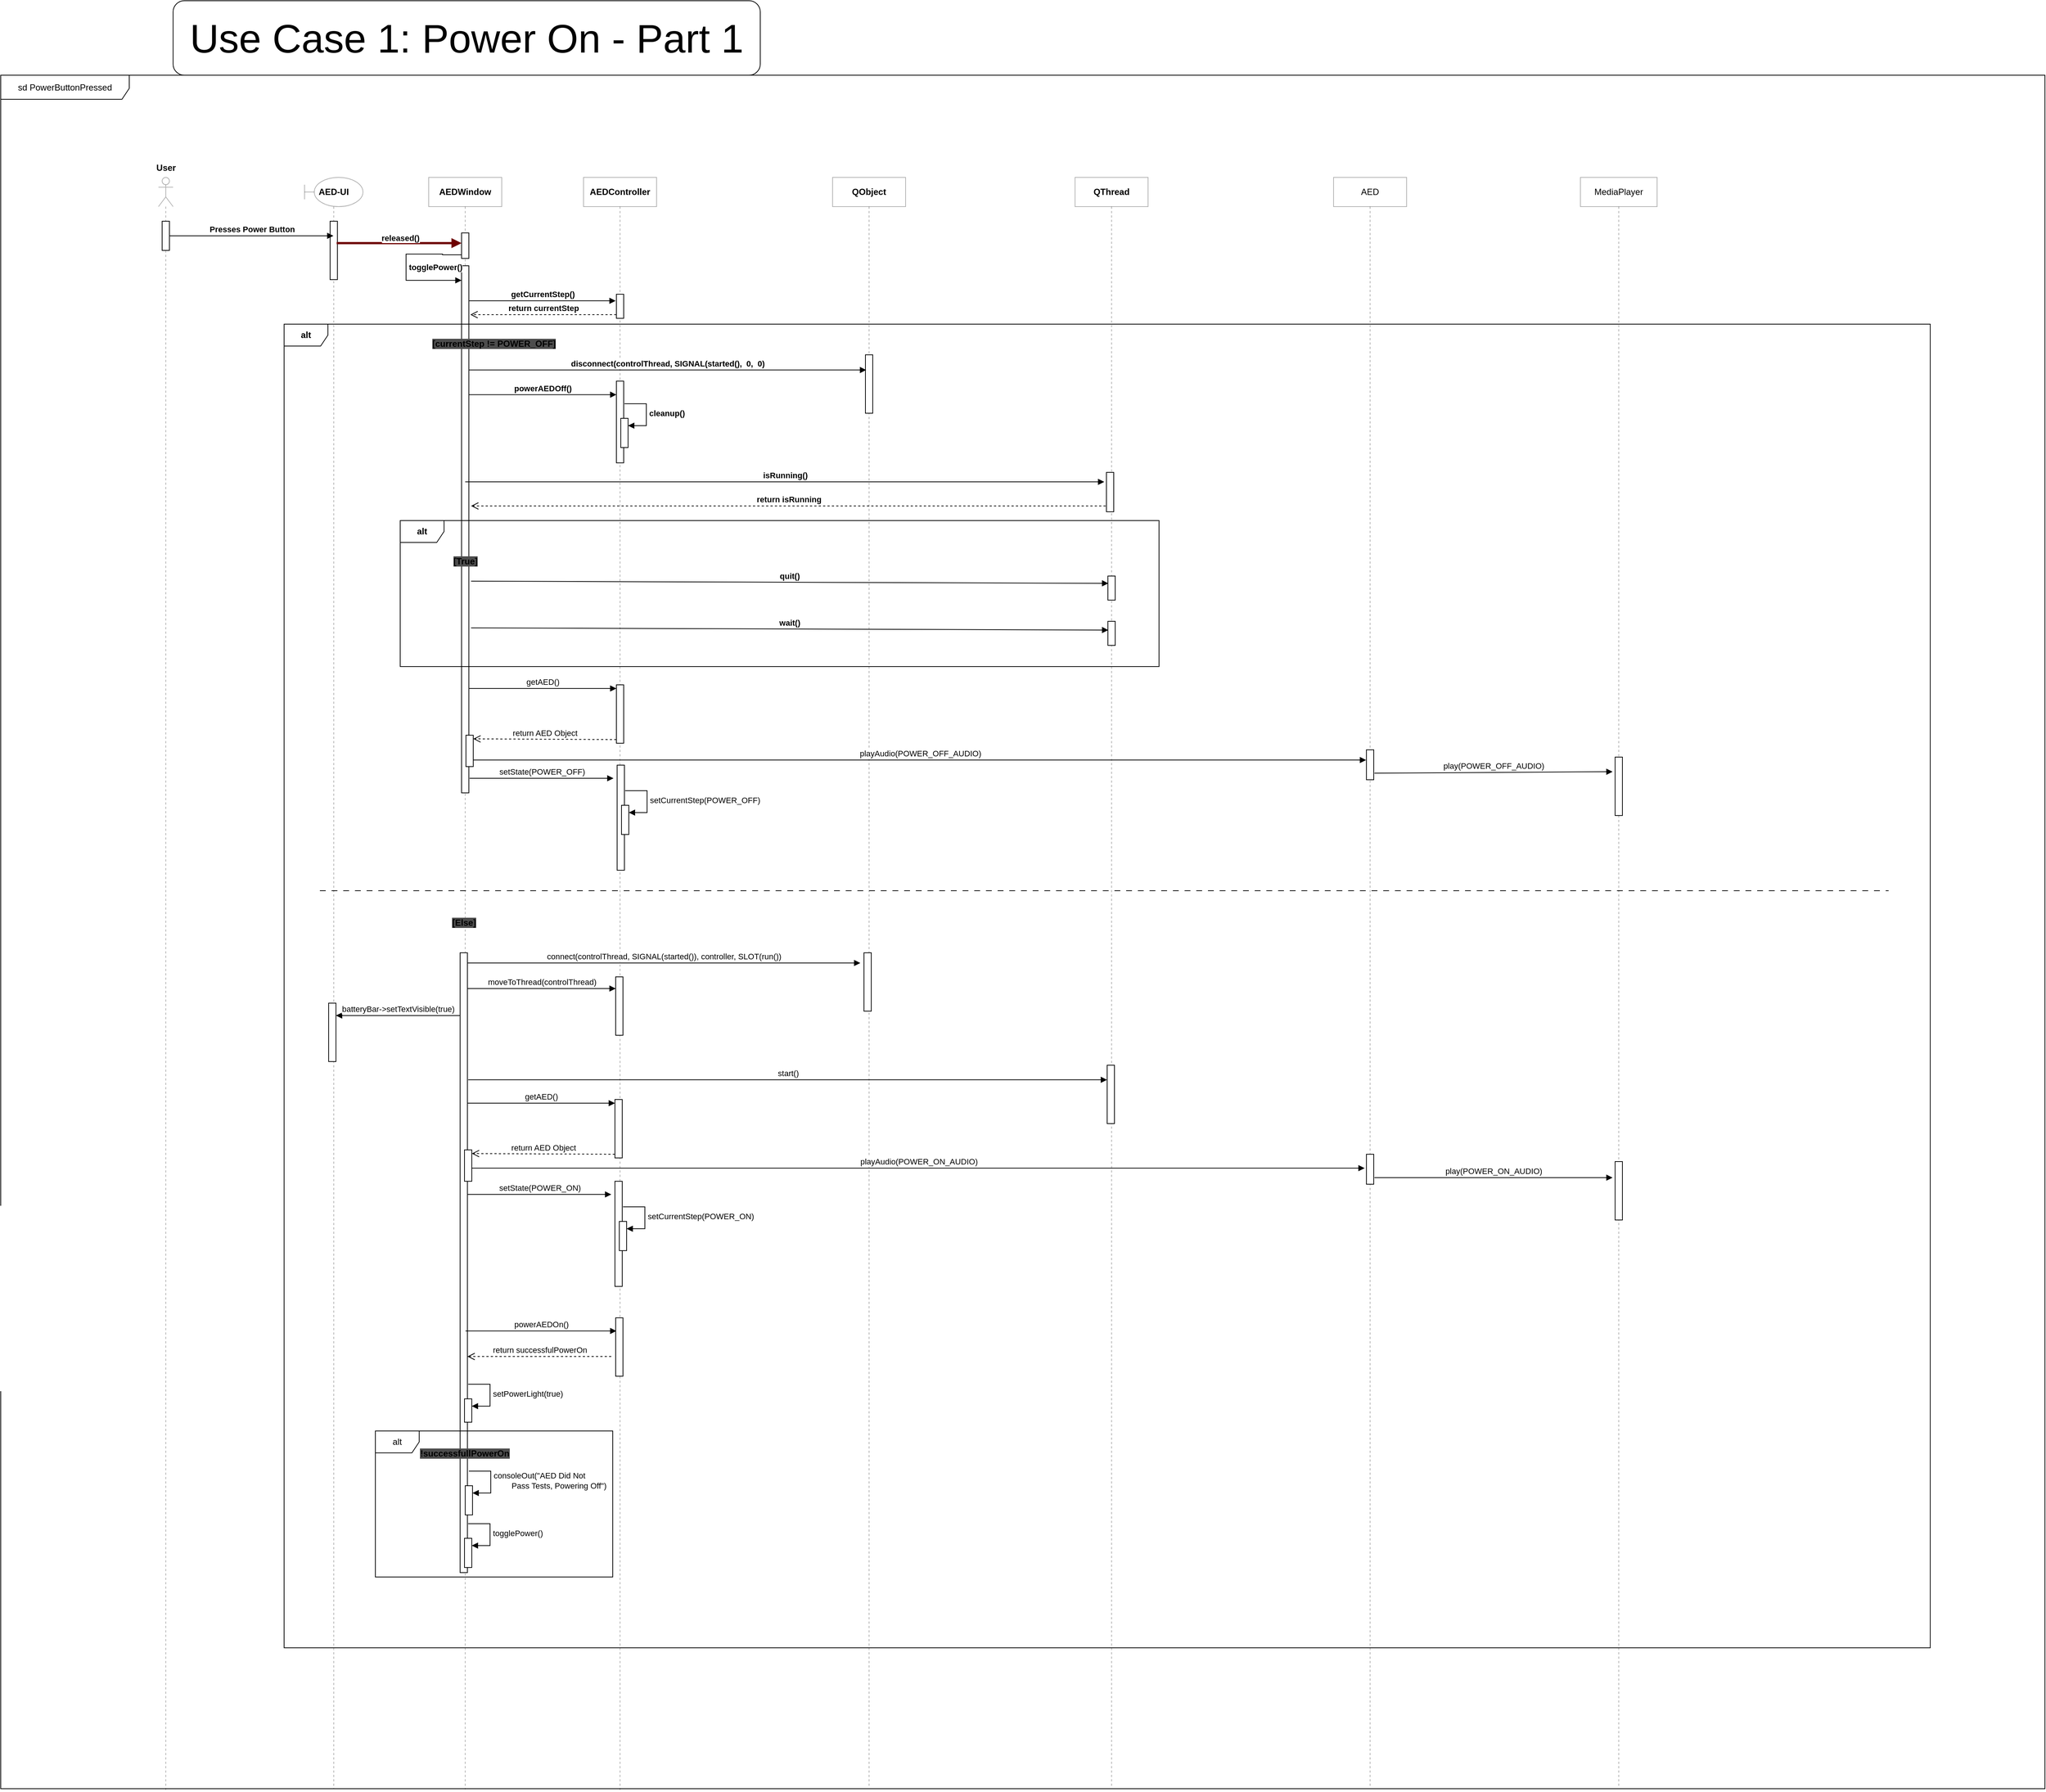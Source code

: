 <mxfile version="22.1.2" type="device">
  <diagram name="Page-1" id="3uhcH9n4owlPFmBK4QOw">
    <mxGraphModel dx="1619" dy="1113" grid="0" gridSize="10" guides="1" tooltips="1" connect="1" arrows="1" fold="1" page="0" pageScale="1" pageWidth="1100" pageHeight="850" math="0" shadow="0">
      <root>
        <mxCell id="0" />
        <mxCell id="1" parent="0" />
        <mxCell id="T4XdsdlbijRNTrrH30KJ-2" value="AED-UI" style="shape=umlLifeline;perimeter=lifelinePerimeter;whiteSpace=wrap;html=1;container=1;dropTarget=0;collapsible=0;recursiveResize=0;outlineConnect=0;portConstraint=eastwest;newEdgeStyle={&quot;curved&quot;:0,&quot;rounded&quot;:0};participant=umlBoundary;align=center;fontStyle=1;opacity=30;" parent="1" vertex="1">
          <mxGeometry x="310" y="90" width="80" height="2207" as="geometry" />
        </mxCell>
        <mxCell id="T4XdsdlbijRNTrrH30KJ-6" value="" style="html=1;points=[[0,0,0,0,5],[0,1,0,0,-5],[1,0,0,0,5],[1,1,0,0,-5]];perimeter=orthogonalPerimeter;outlineConnect=0;targetShapes=umlLifeline;portConstraint=eastwest;newEdgeStyle={&quot;curved&quot;:0,&quot;rounded&quot;:0};fontStyle=1" parent="T4XdsdlbijRNTrrH30KJ-2" vertex="1">
          <mxGeometry x="35" y="60" width="10" height="80" as="geometry" />
        </mxCell>
        <mxCell id="T4XdsdlbijRNTrrH30KJ-61" value="" style="html=1;points=[[0,0,0,0,5],[0,1,0,0,-5],[1,0,0,0,5],[1,1,0,0,-5]];perimeter=orthogonalPerimeter;outlineConnect=0;targetShapes=umlLifeline;portConstraint=eastwest;newEdgeStyle={&quot;curved&quot;:0,&quot;rounded&quot;:0};" parent="T4XdsdlbijRNTrrH30KJ-2" vertex="1">
          <mxGeometry x="33" y="1131" width="10" height="80" as="geometry" />
        </mxCell>
        <mxCell id="T4XdsdlbijRNTrrH30KJ-3" value="" style="shape=umlLifeline;perimeter=lifelinePerimeter;whiteSpace=wrap;html=1;container=1;dropTarget=0;collapsible=0;recursiveResize=0;outlineConnect=0;portConstraint=eastwest;newEdgeStyle={&quot;curved&quot;:0,&quot;rounded&quot;:0};participant=umlActor;fontStyle=1;opacity=30;" parent="1" vertex="1">
          <mxGeometry x="110" y="90" width="20" height="2210" as="geometry" />
        </mxCell>
        <mxCell id="T4XdsdlbijRNTrrH30KJ-5" value="" style="html=1;points=[[0,0,0,0,5],[0,1,0,0,-5],[1,0,0,0,5],[1,1,0,0,-5]];perimeter=orthogonalPerimeter;outlineConnect=0;targetShapes=umlLifeline;portConstraint=eastwest;newEdgeStyle={&quot;curved&quot;:0,&quot;rounded&quot;:0};fontStyle=1" parent="T4XdsdlbijRNTrrH30KJ-3" vertex="1">
          <mxGeometry x="5" y="60" width="10" height="40" as="geometry" />
        </mxCell>
        <mxCell id="T4XdsdlbijRNTrrH30KJ-4" value="User" style="text;align=center;fontStyle=1;verticalAlign=middle;spacingLeft=3;spacingRight=3;strokeColor=none;rotatable=0;points=[[0,0.5],[1,0.5]];portConstraint=eastwest;html=1;" parent="1" vertex="1">
          <mxGeometry x="80" y="64" width="80" height="26" as="geometry" />
        </mxCell>
        <mxCell id="T4XdsdlbijRNTrrH30KJ-7" value="Presses Power Button" style="html=1;verticalAlign=bottom;endArrow=block;curved=0;rounded=0;fontStyle=1" parent="1" source="T4XdsdlbijRNTrrH30KJ-5" target="T4XdsdlbijRNTrrH30KJ-2" edge="1">
          <mxGeometry width="80" relative="1" as="geometry">
            <mxPoint x="130" y="160" as="sourcePoint" />
            <mxPoint x="210" y="160" as="targetPoint" />
          </mxGeometry>
        </mxCell>
        <mxCell id="T4XdsdlbijRNTrrH30KJ-8" value="AEDWindow" style="shape=umlLifeline;perimeter=lifelinePerimeter;whiteSpace=wrap;html=1;container=1;dropTarget=0;collapsible=0;recursiveResize=0;outlineConnect=0;portConstraint=eastwest;newEdgeStyle={&quot;curved&quot;:0,&quot;rounded&quot;:0};fontStyle=1;opacity=30;" parent="1" vertex="1">
          <mxGeometry x="480" y="90" width="100" height="2208" as="geometry" />
        </mxCell>
        <mxCell id="T4XdsdlbijRNTrrH30KJ-9" value="" style="html=1;points=[[0,0,0,0,5],[0,1,0,0,-5],[1,0,0,0,5],[1,1,0,0,-5]];perimeter=orthogonalPerimeter;outlineConnect=0;targetShapes=umlLifeline;portConstraint=eastwest;newEdgeStyle={&quot;curved&quot;:0,&quot;rounded&quot;:0};fontStyle=1" parent="T4XdsdlbijRNTrrH30KJ-8" vertex="1">
          <mxGeometry x="45" y="76" width="10" height="35" as="geometry" />
        </mxCell>
        <mxCell id="T4XdsdlbijRNTrrH30KJ-14" value="" style="html=1;points=[[0,0,0,0,5],[0,1,0,0,-5],[1,0,0,0,5],[1,1,0,0,-5]];perimeter=orthogonalPerimeter;outlineConnect=0;targetShapes=umlLifeline;portConstraint=eastwest;newEdgeStyle={&quot;curved&quot;:0,&quot;rounded&quot;:0};fontStyle=1" parent="T4XdsdlbijRNTrrH30KJ-8" vertex="1">
          <mxGeometry x="45" y="121" width="10" height="722" as="geometry" />
        </mxCell>
        <mxCell id="T4XdsdlbijRNTrrH30KJ-15" value="togglePower()" style="html=1;align=left;spacingLeft=2;endArrow=block;rounded=0;edgeStyle=orthogonalEdgeStyle;curved=0;rounded=0;fontStyle=1" parent="T4XdsdlbijRNTrrH30KJ-8" source="T4XdsdlbijRNTrrH30KJ-9" target="T4XdsdlbijRNTrrH30KJ-14" edge="1">
          <mxGeometry x="0.001" relative="1" as="geometry">
            <mxPoint x="-32" y="120" as="sourcePoint" />
            <Array as="points">
              <mxPoint x="19" y="106" />
              <mxPoint x="19" y="105" />
              <mxPoint x="-31" y="105" />
              <mxPoint x="-31" y="141" />
            </Array>
            <mxPoint x="-25" y="150" as="targetPoint" />
            <mxPoint as="offset" />
          </mxGeometry>
        </mxCell>
        <mxCell id="T4XdsdlbijRNTrrH30KJ-50" value="" style="html=1;points=[[0,0,0,0,5],[0,1,0,0,-5],[1,0,0,0,5],[1,1,0,0,-5]];perimeter=orthogonalPerimeter;outlineConnect=0;targetShapes=umlLifeline;portConstraint=eastwest;newEdgeStyle={&quot;curved&quot;:0,&quot;rounded&quot;:0};" parent="T4XdsdlbijRNTrrH30KJ-8" vertex="1">
          <mxGeometry x="51" y="764" width="10" height="43" as="geometry" />
        </mxCell>
        <mxCell id="T4XdsdlbijRNTrrH30KJ-10" value="" style="html=1;verticalAlign=bottom;endArrow=block;curved=0;rounded=0;fontStyle=1;fillColor=#a20025;strokeColor=#6F0000;strokeWidth=3;" parent="1" target="T4XdsdlbijRNTrrH30KJ-9" edge="1">
          <mxGeometry width="80" relative="1" as="geometry">
            <mxPoint x="354" y="180" as="sourcePoint" />
            <mxPoint x="528.5" y="182" as="targetPoint" />
          </mxGeometry>
        </mxCell>
        <mxCell id="T4XdsdlbijRNTrrH30KJ-11" value="released()" style="edgeLabel;html=1;align=center;verticalAlign=middle;resizable=0;points=[];fontStyle=1" parent="T4XdsdlbijRNTrrH30KJ-10" vertex="1" connectable="0">
          <mxGeometry x="-0.277" y="1" relative="1" as="geometry">
            <mxPoint x="25" y="-6" as="offset" />
          </mxGeometry>
        </mxCell>
        <mxCell id="T4XdsdlbijRNTrrH30KJ-18" value="AEDController" style="shape=umlLifeline;perimeter=lifelinePerimeter;whiteSpace=wrap;html=1;container=1;dropTarget=0;collapsible=0;recursiveResize=0;outlineConnect=0;portConstraint=eastwest;newEdgeStyle={&quot;curved&quot;:0,&quot;rounded&quot;:0};fontStyle=1;opacity=30;" parent="1" vertex="1">
          <mxGeometry x="692" y="90" width="100" height="2209" as="geometry" />
        </mxCell>
        <mxCell id="T4XdsdlbijRNTrrH30KJ-19" value="" style="html=1;points=[[0,0,0,0,5],[0,1,0,0,-5],[1,0,0,0,5],[1,1,0,0,-5]];perimeter=orthogonalPerimeter;outlineConnect=0;targetShapes=umlLifeline;portConstraint=eastwest;newEdgeStyle={&quot;curved&quot;:0,&quot;rounded&quot;:0};fontStyle=1" parent="T4XdsdlbijRNTrrH30KJ-18" vertex="1">
          <mxGeometry x="45" y="160" width="10" height="33" as="geometry" />
        </mxCell>
        <mxCell id="T4XdsdlbijRNTrrH30KJ-45" value="" style="html=1;points=[[0,0,0,0,5],[0,1,0,0,-5],[1,0,0,0,5],[1,1,0,0,-5]];perimeter=orthogonalPerimeter;outlineConnect=0;targetShapes=umlLifeline;portConstraint=eastwest;newEdgeStyle={&quot;curved&quot;:0,&quot;rounded&quot;:0};" parent="T4XdsdlbijRNTrrH30KJ-18" vertex="1">
          <mxGeometry x="45" y="695" width="10" height="80" as="geometry" />
        </mxCell>
        <mxCell id="T4XdsdlbijRNTrrH30KJ-75" value="setState(POWER_OFF)" style="html=1;verticalAlign=bottom;endArrow=block;curved=0;rounded=0;" parent="T4XdsdlbijRNTrrH30KJ-18" edge="1">
          <mxGeometry width="80" relative="1" as="geometry">
            <mxPoint x="-156" y="823" as="sourcePoint" />
            <mxPoint x="41" y="823" as="targetPoint" />
          </mxGeometry>
        </mxCell>
        <mxCell id="T4XdsdlbijRNTrrH30KJ-76" value="" style="html=1;points=[[0,0,0,0,5],[0,1,0,0,-5],[1,0,0,0,5],[1,1,0,0,-5]];perimeter=orthogonalPerimeter;outlineConnect=0;targetShapes=umlLifeline;portConstraint=eastwest;newEdgeStyle={&quot;curved&quot;:0,&quot;rounded&quot;:0};" parent="T4XdsdlbijRNTrrH30KJ-18" vertex="1">
          <mxGeometry x="46" y="805" width="10" height="144" as="geometry" />
        </mxCell>
        <mxCell id="T4XdsdlbijRNTrrH30KJ-77" value="" style="html=1;points=[[0,0,0,0,5],[0,1,0,0,-5],[1,0,0,0,5],[1,1,0,0,-5]];perimeter=orthogonalPerimeter;outlineConnect=0;targetShapes=umlLifeline;portConstraint=eastwest;newEdgeStyle={&quot;curved&quot;:0,&quot;rounded&quot;:0};" parent="T4XdsdlbijRNTrrH30KJ-18" vertex="1">
          <mxGeometry x="52" y="860" width="10" height="40" as="geometry" />
        </mxCell>
        <mxCell id="T4XdsdlbijRNTrrH30KJ-78" value="setCurrentStep(POWER_OFF)" style="html=1;align=left;spacingLeft=2;endArrow=block;rounded=0;edgeStyle=orthogonalEdgeStyle;curved=0;rounded=0;" parent="T4XdsdlbijRNTrrH30KJ-18" target="T4XdsdlbijRNTrrH30KJ-77" edge="1">
          <mxGeometry relative="1" as="geometry">
            <mxPoint x="57" y="840" as="sourcePoint" />
            <Array as="points">
              <mxPoint x="87" y="870" />
            </Array>
          </mxGeometry>
        </mxCell>
        <mxCell id="T4XdsdlbijRNTrrH30KJ-20" value="getCurrentStep()" style="html=1;verticalAlign=bottom;endArrow=block;curved=0;rounded=0;fontStyle=1" parent="1" source="T4XdsdlbijRNTrrH30KJ-14" edge="1">
          <mxGeometry width="80" relative="1" as="geometry">
            <mxPoint x="563" y="258" as="sourcePoint" />
            <mxPoint x="736" y="259" as="targetPoint" />
          </mxGeometry>
        </mxCell>
        <mxCell id="T4XdsdlbijRNTrrH30KJ-21" value="return currentStep" style="html=1;verticalAlign=bottom;endArrow=open;dashed=1;endSize=8;curved=0;rounded=0;exitX=0;exitY=1;exitDx=0;exitDy=-5;exitPerimeter=0;fontStyle=1" parent="1" source="T4XdsdlbijRNTrrH30KJ-19" edge="1">
          <mxGeometry relative="1" as="geometry">
            <mxPoint x="692" y="294" as="sourcePoint" />
            <mxPoint x="537" y="278" as="targetPoint" />
          </mxGeometry>
        </mxCell>
        <mxCell id="T4XdsdlbijRNTrrH30KJ-22" value="alt" style="shape=umlFrame;whiteSpace=wrap;html=1;pointerEvents=0;fontStyle=1" parent="1" vertex="1">
          <mxGeometry x="282" y="291" width="2254" height="1813" as="geometry" />
        </mxCell>
        <mxCell id="T4XdsdlbijRNTrrH30KJ-23" value="&lt;span style=&quot;background-color: rgb(77, 77, 77);&quot;&gt;[currentStep != POWER_OFF]&lt;/span&gt;" style="text;html=1;align=center;verticalAlign=middle;resizable=0;points=[];autosize=1;strokeColor=none;fillColor=none;fontStyle=1" parent="1" vertex="1">
          <mxGeometry x="475" y="305" width="187" height="26" as="geometry" />
        </mxCell>
        <mxCell id="T4XdsdlbijRNTrrH30KJ-25" value="QObject" style="shape=umlLifeline;perimeter=lifelinePerimeter;whiteSpace=wrap;html=1;container=1;dropTarget=0;collapsible=0;recursiveResize=0;outlineConnect=0;portConstraint=eastwest;newEdgeStyle={&quot;curved&quot;:0,&quot;rounded&quot;:0};fontStyle=1;opacity=30;" parent="1" vertex="1">
          <mxGeometry x="1033" y="90" width="100" height="2206" as="geometry" />
        </mxCell>
        <mxCell id="T4XdsdlbijRNTrrH30KJ-26" value="" style="html=1;points=[[0,0,0,0,5],[0,1,0,0,-5],[1,0,0,0,5],[1,1,0,0,-5]];perimeter=orthogonalPerimeter;outlineConnect=0;targetShapes=umlLifeline;portConstraint=eastwest;newEdgeStyle={&quot;curved&quot;:0,&quot;rounded&quot;:0};fontStyle=1" parent="T4XdsdlbijRNTrrH30KJ-25" vertex="1">
          <mxGeometry x="45" y="243" width="10" height="80" as="geometry" />
        </mxCell>
        <mxCell id="T4XdsdlbijRNTrrH30KJ-55" value="" style="html=1;points=[[0,0,0,0,5],[0,1,0,0,-5],[1,0,0,0,5],[1,1,0,0,-5]];perimeter=orthogonalPerimeter;outlineConnect=0;targetShapes=umlLifeline;portConstraint=eastwest;newEdgeStyle={&quot;curved&quot;:0,&quot;rounded&quot;:0};" parent="T4XdsdlbijRNTrrH30KJ-25" vertex="1">
          <mxGeometry x="43" y="1062" width="10" height="80" as="geometry" />
        </mxCell>
        <mxCell id="T4XdsdlbijRNTrrH30KJ-27" value="disconnect(controlThread, SIGNAL(started(),&amp;nbsp; 0,&amp;nbsp; 0)" style="html=1;verticalAlign=bottom;endArrow=block;curved=0;rounded=0;entryX=0.1;entryY=0.26;entryDx=0;entryDy=0;entryPerimeter=0;fontStyle=1" parent="1" source="T4XdsdlbijRNTrrH30KJ-14" target="T4XdsdlbijRNTrrH30KJ-26" edge="1">
          <mxGeometry width="80" relative="1" as="geometry">
            <mxPoint x="553" y="349" as="sourcePoint" />
            <mxPoint x="633" y="349" as="targetPoint" />
          </mxGeometry>
        </mxCell>
        <mxCell id="T4XdsdlbijRNTrrH30KJ-28" value="" style="html=1;points=[[0,0,0,0,5],[0,1,0,0,-5],[1,0,0,0,5],[1,1,0,0,-5]];perimeter=orthogonalPerimeter;outlineConnect=0;targetShapes=umlLifeline;portConstraint=eastwest;newEdgeStyle={&quot;curved&quot;:0,&quot;rounded&quot;:0};fontStyle=1" parent="1" vertex="1">
          <mxGeometry x="737" y="369" width="10" height="112" as="geometry" />
        </mxCell>
        <mxCell id="T4XdsdlbijRNTrrH30KJ-29" value="powerAEDOff()" style="html=1;verticalAlign=bottom;endArrow=block;curved=0;rounded=0;fontStyle=1" parent="1" edge="1">
          <mxGeometry width="80" relative="1" as="geometry">
            <mxPoint x="535" y="387.58" as="sourcePoint" />
            <mxPoint x="737" y="387.58" as="targetPoint" />
          </mxGeometry>
        </mxCell>
        <mxCell id="T4XdsdlbijRNTrrH30KJ-30" value="" style="html=1;points=[[0,0,0,0,5],[0,1,0,0,-5],[1,0,0,0,5],[1,1,0,0,-5]];perimeter=orthogonalPerimeter;outlineConnect=0;targetShapes=umlLifeline;portConstraint=eastwest;newEdgeStyle={&quot;curved&quot;:0,&quot;rounded&quot;:0};fontStyle=1" parent="1" vertex="1">
          <mxGeometry x="743" y="420" width="10" height="40" as="geometry" />
        </mxCell>
        <mxCell id="T4XdsdlbijRNTrrH30KJ-31" value="cleanup()" style="html=1;align=left;spacingLeft=2;endArrow=block;rounded=0;edgeStyle=orthogonalEdgeStyle;curved=0;rounded=0;fontStyle=1" parent="1" target="T4XdsdlbijRNTrrH30KJ-30" edge="1">
          <mxGeometry relative="1" as="geometry">
            <mxPoint x="748" y="400" as="sourcePoint" />
            <Array as="points">
              <mxPoint x="778" y="430" />
            </Array>
          </mxGeometry>
        </mxCell>
        <mxCell id="T4XdsdlbijRNTrrH30KJ-32" value="alt" style="shape=umlFrame;whiteSpace=wrap;html=1;pointerEvents=0;fontStyle=1" parent="1" vertex="1">
          <mxGeometry x="441" y="560" width="1039" height="200" as="geometry" />
        </mxCell>
        <mxCell id="T4XdsdlbijRNTrrH30KJ-33" value="QThread" style="shape=umlLifeline;perimeter=lifelinePerimeter;whiteSpace=wrap;html=1;container=1;dropTarget=0;collapsible=0;recursiveResize=0;outlineConnect=0;portConstraint=eastwest;newEdgeStyle={&quot;curved&quot;:0,&quot;rounded&quot;:0};fontStyle=1;opacity=30;" parent="1" vertex="1">
          <mxGeometry x="1365" y="90" width="100" height="2206" as="geometry" />
        </mxCell>
        <mxCell id="T4XdsdlbijRNTrrH30KJ-34" value="" style="html=1;points=[[0,0,0,0,5],[0,1,0,0,-5],[1,0,0,0,5],[1,1,0,0,-5]];perimeter=orthogonalPerimeter;outlineConnect=0;targetShapes=umlLifeline;portConstraint=eastwest;newEdgeStyle={&quot;curved&quot;:0,&quot;rounded&quot;:0};fontStyle=1" parent="T4XdsdlbijRNTrrH30KJ-33" vertex="1">
          <mxGeometry x="43" y="404" width="10" height="54" as="geometry" />
        </mxCell>
        <mxCell id="T4XdsdlbijRNTrrH30KJ-39" value="" style="html=1;points=[[0,0,0,0,5],[0,1,0,0,-5],[1,0,0,0,5],[1,1,0,0,-5]];perimeter=orthogonalPerimeter;outlineConnect=0;targetShapes=umlLifeline;portConstraint=eastwest;newEdgeStyle={&quot;curved&quot;:0,&quot;rounded&quot;:0};fontStyle=1" parent="T4XdsdlbijRNTrrH30KJ-33" vertex="1">
          <mxGeometry x="45" y="546" width="10" height="33" as="geometry" />
        </mxCell>
        <mxCell id="T4XdsdlbijRNTrrH30KJ-40" value="" style="html=1;points=[[0,0,0,0,5],[0,1,0,0,-5],[1,0,0,0,5],[1,1,0,0,-5]];perimeter=orthogonalPerimeter;outlineConnect=0;targetShapes=umlLifeline;portConstraint=eastwest;newEdgeStyle={&quot;curved&quot;:0,&quot;rounded&quot;:0};fontStyle=1" parent="T4XdsdlbijRNTrrH30KJ-33" vertex="1">
          <mxGeometry x="45" y="608" width="10" height="33" as="geometry" />
        </mxCell>
        <mxCell id="T4XdsdlbijRNTrrH30KJ-63" value="" style="html=1;points=[[0,0,0,0,5],[0,1,0,0,-5],[1,0,0,0,5],[1,1,0,0,-5]];perimeter=orthogonalPerimeter;outlineConnect=0;targetShapes=umlLifeline;portConstraint=eastwest;newEdgeStyle={&quot;curved&quot;:0,&quot;rounded&quot;:0};" parent="T4XdsdlbijRNTrrH30KJ-33" vertex="1">
          <mxGeometry x="44" y="1216" width="10" height="80" as="geometry" />
        </mxCell>
        <mxCell id="T4XdsdlbijRNTrrH30KJ-35" value="isRunning()" style="html=1;verticalAlign=bottom;endArrow=block;curved=0;rounded=0;fontStyle=1" parent="1" source="T4XdsdlbijRNTrrH30KJ-8" edge="1">
          <mxGeometry width="80" relative="1" as="geometry">
            <mxPoint x="870" y="498" as="sourcePoint" />
            <mxPoint x="1405" y="507" as="targetPoint" />
          </mxGeometry>
        </mxCell>
        <mxCell id="T4XdsdlbijRNTrrH30KJ-36" value="return isRunning" style="html=1;verticalAlign=bottom;endArrow=open;dashed=1;endSize=8;curved=0;rounded=0;fontStyle=1" parent="1" edge="1">
          <mxGeometry x="0.0" relative="1" as="geometry">
            <mxPoint x="1407" y="540" as="sourcePoint" />
            <mxPoint x="538" y="540" as="targetPoint" />
            <mxPoint as="offset" />
          </mxGeometry>
        </mxCell>
        <mxCell id="T4XdsdlbijRNTrrH30KJ-38" value="&lt;span style=&quot;background-color: rgb(77, 77, 77);&quot;&gt;[True]&lt;/span&gt;" style="text;html=1;align=center;verticalAlign=middle;resizable=0;points=[];autosize=1;strokeColor=none;fillColor=none;fontStyle=1" parent="1" vertex="1">
          <mxGeometry x="504.5" y="603" width="51" height="26" as="geometry" />
        </mxCell>
        <mxCell id="T4XdsdlbijRNTrrH30KJ-41" value="quit()" style="html=1;verticalAlign=bottom;endArrow=block;curved=0;rounded=0;fontStyle=1" parent="1" edge="1">
          <mxGeometry width="80" relative="1" as="geometry">
            <mxPoint x="538" y="643" as="sourcePoint" />
            <mxPoint x="1410.5" y="646" as="targetPoint" />
            <mxPoint as="offset" />
          </mxGeometry>
        </mxCell>
        <mxCell id="T4XdsdlbijRNTrrH30KJ-42" value="wait()" style="html=1;verticalAlign=bottom;endArrow=block;curved=0;rounded=0;fontStyle=1" parent="1" edge="1">
          <mxGeometry width="80" relative="1" as="geometry">
            <mxPoint x="538" y="707" as="sourcePoint" />
            <mxPoint x="1410.5" y="710" as="targetPoint" />
            <mxPoint as="offset" />
          </mxGeometry>
        </mxCell>
        <mxCell id="T4XdsdlbijRNTrrH30KJ-43" value="AED" style="shape=umlLifeline;perimeter=lifelinePerimeter;whiteSpace=wrap;html=1;container=1;dropTarget=0;collapsible=0;recursiveResize=0;outlineConnect=0;portConstraint=eastwest;newEdgeStyle={&quot;curved&quot;:0,&quot;rounded&quot;:0};opacity=30;" parent="1" vertex="1">
          <mxGeometry x="1719" y="90" width="100" height="2204" as="geometry" />
        </mxCell>
        <mxCell id="T4XdsdlbijRNTrrH30KJ-48" value="" style="html=1;points=[[0,0,0,0,5],[0,1,0,0,-5],[1,0,0,0,5],[1,1,0,0,-5]];perimeter=orthogonalPerimeter;outlineConnect=0;targetShapes=umlLifeline;portConstraint=eastwest;newEdgeStyle={&quot;curved&quot;:0,&quot;rounded&quot;:0};" parent="T4XdsdlbijRNTrrH30KJ-43" vertex="1">
          <mxGeometry x="45" y="784" width="10" height="41" as="geometry" />
        </mxCell>
        <mxCell id="T4XdsdlbijRNTrrH30KJ-46" value="getAED()" style="html=1;verticalAlign=bottom;endArrow=block;curved=0;rounded=0;entryX=0;entryY=0;entryDx=0;entryDy=5;" parent="1" source="T4XdsdlbijRNTrrH30KJ-14" target="T4XdsdlbijRNTrrH30KJ-45" edge="1">
          <mxGeometry relative="1" as="geometry">
            <mxPoint x="667" y="790" as="sourcePoint" />
          </mxGeometry>
        </mxCell>
        <mxCell id="T4XdsdlbijRNTrrH30KJ-47" value="return AED Object" style="html=1;verticalAlign=bottom;endArrow=open;dashed=1;endSize=8;curved=0;rounded=0;exitX=0;exitY=1;exitDx=0;exitDy=-5;entryX=1;entryY=0;entryDx=0;entryDy=5;entryPerimeter=0;" parent="1" source="T4XdsdlbijRNTrrH30KJ-45" target="T4XdsdlbijRNTrrH30KJ-50" edge="1">
          <mxGeometry relative="1" as="geometry">
            <mxPoint x="564" y="860" as="targetPoint" />
          </mxGeometry>
        </mxCell>
        <mxCell id="T4XdsdlbijRNTrrH30KJ-49" value="playAudio(POWER_OFF_AUDIO)" style="html=1;verticalAlign=bottom;endArrow=block;curved=0;rounded=0;" parent="1" source="T4XdsdlbijRNTrrH30KJ-50" edge="1">
          <mxGeometry width="80" relative="1" as="geometry">
            <mxPoint x="582" y="888" as="sourcePoint" />
            <mxPoint x="1763.54" y="888" as="targetPoint" />
          </mxGeometry>
        </mxCell>
        <mxCell id="T4XdsdlbijRNTrrH30KJ-53" value="" style="line;strokeWidth=1;fillColor=none;align=left;verticalAlign=middle;spacingTop=-1;spacingLeft=3;spacingRight=3;rotatable=0;labelPosition=right;points=[];portConstraint=eastwest;strokeColor=inherit;dashed=1;dashPattern=8 8;" parent="1" vertex="1">
          <mxGeometry x="331" y="1063" width="2148" height="8" as="geometry" />
        </mxCell>
        <mxCell id="T4XdsdlbijRNTrrH30KJ-54" value="&lt;span style=&quot;background-color: rgb(77, 77, 77);&quot;&gt;[Else]&lt;/span&gt;" style="text;html=1;align=center;verticalAlign=middle;resizable=0;points=[];autosize=1;strokeColor=none;fillColor=none;fontStyle=1" parent="1" vertex="1">
          <mxGeometry x="502.5" y="1098" width="51" height="26" as="geometry" />
        </mxCell>
        <mxCell id="T4XdsdlbijRNTrrH30KJ-56" value="" style="html=1;points=[[0,0,0,0,5],[0,1,0,0,-5],[1,0,0,0,5],[1,1,0,0,-5]];perimeter=orthogonalPerimeter;outlineConnect=0;targetShapes=umlLifeline;portConstraint=eastwest;newEdgeStyle={&quot;curved&quot;:0,&quot;rounded&quot;:0};" parent="1" vertex="1">
          <mxGeometry x="523" y="1152" width="10" height="849" as="geometry" />
        </mxCell>
        <mxCell id="T4XdsdlbijRNTrrH30KJ-58" value="connect(controlThread, SIGNAL(started()), controller, SLOT(run())" style="html=1;verticalAlign=bottom;endArrow=block;curved=0;rounded=0;" parent="1" edge="1">
          <mxGeometry width="80" relative="1" as="geometry">
            <mxPoint x="533.0" y="1166" as="sourcePoint" />
            <mxPoint x="1071" y="1166" as="targetPoint" />
          </mxGeometry>
        </mxCell>
        <mxCell id="T4XdsdlbijRNTrrH30KJ-59" value="" style="html=1;points=[[0,0,0,0,5],[0,1,0,0,-5],[1,0,0,0,5],[1,1,0,0,-5]];perimeter=orthogonalPerimeter;outlineConnect=0;targetShapes=umlLifeline;portConstraint=eastwest;newEdgeStyle={&quot;curved&quot;:0,&quot;rounded&quot;:0};" parent="1" vertex="1">
          <mxGeometry x="736" y="1185" width="10" height="80" as="geometry" />
        </mxCell>
        <mxCell id="T4XdsdlbijRNTrrH30KJ-60" value="moveToThread(controlThread)" style="html=1;verticalAlign=bottom;endArrow=block;curved=0;rounded=0;" parent="1" target="T4XdsdlbijRNTrrH30KJ-59" edge="1">
          <mxGeometry width="80" relative="1" as="geometry">
            <mxPoint x="533.0" y="1201" as="sourcePoint" />
            <mxPoint x="730" y="1198" as="targetPoint" />
          </mxGeometry>
        </mxCell>
        <mxCell id="T4XdsdlbijRNTrrH30KJ-62" value="batteryBar-&amp;gt;setTextVisible(true)" style="html=1;verticalAlign=bottom;endArrow=block;curved=0;rounded=0;" parent="1" edge="1">
          <mxGeometry width="80" relative="1" as="geometry">
            <mxPoint x="523" y="1238" as="sourcePoint" />
            <mxPoint x="353" y="1238" as="targetPoint" />
          </mxGeometry>
        </mxCell>
        <mxCell id="T4XdsdlbijRNTrrH30KJ-64" value="start()" style="html=1;verticalAlign=bottom;endArrow=block;curved=0;rounded=0;" parent="1" edge="1">
          <mxGeometry width="80" relative="1" as="geometry">
            <mxPoint x="534" y="1326" as="sourcePoint" />
            <mxPoint x="1408.82" y="1326" as="targetPoint" />
          </mxGeometry>
        </mxCell>
        <mxCell id="T4XdsdlbijRNTrrH30KJ-65" value="" style="html=1;points=[[0,0,0,0,5],[0,1,0,0,-5],[1,0,0,0,5],[1,1,0,0,-5]];perimeter=orthogonalPerimeter;outlineConnect=0;targetShapes=umlLifeline;portConstraint=eastwest;newEdgeStyle={&quot;curved&quot;:0,&quot;rounded&quot;:0};" parent="1" vertex="1">
          <mxGeometry x="529" y="1422" width="10" height="43" as="geometry" />
        </mxCell>
        <mxCell id="T4XdsdlbijRNTrrH30KJ-66" value="" style="html=1;points=[[0,0,0,0,5],[0,1,0,0,-5],[1,0,0,0,5],[1,1,0,0,-5]];perimeter=orthogonalPerimeter;outlineConnect=0;targetShapes=umlLifeline;portConstraint=eastwest;newEdgeStyle={&quot;curved&quot;:0,&quot;rounded&quot;:0};" parent="1" vertex="1">
          <mxGeometry x="735" y="1353" width="10" height="80" as="geometry" />
        </mxCell>
        <mxCell id="T4XdsdlbijRNTrrH30KJ-67" value="getAED()" style="html=1;verticalAlign=bottom;endArrow=block;curved=0;rounded=0;entryX=0;entryY=0;entryDx=0;entryDy=5;" parent="1" target="T4XdsdlbijRNTrrH30KJ-66" edge="1">
          <mxGeometry relative="1" as="geometry">
            <mxPoint x="533" y="1358" as="sourcePoint" />
          </mxGeometry>
        </mxCell>
        <mxCell id="T4XdsdlbijRNTrrH30KJ-68" value="return AED Object" style="html=1;verticalAlign=bottom;endArrow=open;dashed=1;endSize=8;curved=0;rounded=0;exitX=0;exitY=1;exitDx=0;exitDy=-5;entryX=1;entryY=0;entryDx=0;entryDy=5;entryPerimeter=0;" parent="1" source="T4XdsdlbijRNTrrH30KJ-66" target="T4XdsdlbijRNTrrH30KJ-65" edge="1">
          <mxGeometry relative="1" as="geometry">
            <mxPoint x="562" y="1428" as="targetPoint" />
          </mxGeometry>
        </mxCell>
        <mxCell id="T4XdsdlbijRNTrrH30KJ-69" value="playAudio(POWER_ON_AUDIO)" style="html=1;verticalAlign=bottom;endArrow=block;curved=0;rounded=0;" parent="1" edge="1">
          <mxGeometry width="80" relative="1" as="geometry">
            <mxPoint x="539" y="1447" as="sourcePoint" />
            <mxPoint x="1761.54" y="1447" as="targetPoint" />
          </mxGeometry>
        </mxCell>
        <mxCell id="T4XdsdlbijRNTrrH30KJ-71" value="setState(POWER_ON)" style="html=1;verticalAlign=bottom;endArrow=block;curved=0;rounded=0;" parent="1" edge="1">
          <mxGeometry width="80" relative="1" as="geometry">
            <mxPoint x="533" y="1483" as="sourcePoint" />
            <mxPoint x="730" y="1483" as="targetPoint" />
          </mxGeometry>
        </mxCell>
        <mxCell id="T4XdsdlbijRNTrrH30KJ-72" value="" style="html=1;points=[[0,0,0,0,5],[0,1,0,0,-5],[1,0,0,0,5],[1,1,0,0,-5]];perimeter=orthogonalPerimeter;outlineConnect=0;targetShapes=umlLifeline;portConstraint=eastwest;newEdgeStyle={&quot;curved&quot;:0,&quot;rounded&quot;:0};" parent="1" vertex="1">
          <mxGeometry x="735" y="1465" width="10" height="144" as="geometry" />
        </mxCell>
        <mxCell id="T4XdsdlbijRNTrrH30KJ-73" value="" style="html=1;points=[[0,0,0,0,5],[0,1,0,0,-5],[1,0,0,0,5],[1,1,0,0,-5]];perimeter=orthogonalPerimeter;outlineConnect=0;targetShapes=umlLifeline;portConstraint=eastwest;newEdgeStyle={&quot;curved&quot;:0,&quot;rounded&quot;:0};" parent="1" vertex="1">
          <mxGeometry x="741" y="1520" width="10" height="40" as="geometry" />
        </mxCell>
        <mxCell id="T4XdsdlbijRNTrrH30KJ-74" value="setCurrentStep(POWER_ON)" style="html=1;align=left;spacingLeft=2;endArrow=block;rounded=0;edgeStyle=orthogonalEdgeStyle;curved=0;rounded=0;" parent="1" target="T4XdsdlbijRNTrrH30KJ-73" edge="1">
          <mxGeometry relative="1" as="geometry">
            <mxPoint x="746" y="1500" as="sourcePoint" />
            <Array as="points">
              <mxPoint x="776" y="1530" />
            </Array>
          </mxGeometry>
        </mxCell>
        <mxCell id="T4XdsdlbijRNTrrH30KJ-79" value="" style="html=1;points=[[0,0,0,0,5],[0,1,0,0,-5],[1,0,0,0,5],[1,1,0,0,-5]];perimeter=orthogonalPerimeter;outlineConnect=0;targetShapes=umlLifeline;portConstraint=eastwest;newEdgeStyle={&quot;curved&quot;:0,&quot;rounded&quot;:0};" parent="1" vertex="1">
          <mxGeometry x="736" y="1652" width="10" height="80" as="geometry" />
        </mxCell>
        <mxCell id="T4XdsdlbijRNTrrH30KJ-80" value="powerAEDOn()" style="html=1;verticalAlign=bottom;endArrow=block;curved=0;rounded=0;" parent="1" edge="1">
          <mxGeometry width="80" relative="1" as="geometry">
            <mxPoint x="530.447" y="1670" as="sourcePoint" />
            <mxPoint x="737" y="1670" as="targetPoint" />
          </mxGeometry>
        </mxCell>
        <mxCell id="T4XdsdlbijRNTrrH30KJ-81" value="" style="html=1;points=[[0,0,0,0,5],[0,1,0,0,-5],[1,0,0,0,5],[1,1,0,0,-5]];perimeter=orthogonalPerimeter;outlineConnect=0;targetShapes=umlLifeline;portConstraint=eastwest;newEdgeStyle={&quot;curved&quot;:0,&quot;rounded&quot;:0};" parent="1" vertex="1">
          <mxGeometry x="529" y="1763" width="10" height="32" as="geometry" />
        </mxCell>
        <mxCell id="T4XdsdlbijRNTrrH30KJ-82" value="setPowerLight(true)" style="html=1;align=left;spacingLeft=2;endArrow=block;rounded=0;edgeStyle=orthogonalEdgeStyle;curved=0;rounded=0;" parent="1" target="T4XdsdlbijRNTrrH30KJ-81" edge="1">
          <mxGeometry relative="1" as="geometry">
            <mxPoint x="534" y="1743" as="sourcePoint" />
            <Array as="points">
              <mxPoint x="564" y="1773" />
            </Array>
          </mxGeometry>
        </mxCell>
        <mxCell id="T4XdsdlbijRNTrrH30KJ-83" value="return successfulPowerOn" style="html=1;verticalAlign=bottom;endArrow=open;dashed=1;endSize=8;curved=0;rounded=0;" parent="1" edge="1">
          <mxGeometry relative="1" as="geometry">
            <mxPoint x="730" y="1705" as="sourcePoint" />
            <mxPoint x="532.997" y="1705" as="targetPoint" />
          </mxGeometry>
        </mxCell>
        <mxCell id="T4XdsdlbijRNTrrH30KJ-84" value="alt" style="shape=umlFrame;whiteSpace=wrap;html=1;pointerEvents=0;" parent="1" vertex="1">
          <mxGeometry x="407" y="1807" width="325" height="200" as="geometry" />
        </mxCell>
        <mxCell id="T4XdsdlbijRNTrrH30KJ-85" value="&lt;span style=&quot;background-color: rgb(77, 77, 77);&quot;&gt;!successfullPowerOn&lt;/span&gt;" style="text;html=1;align=center;verticalAlign=middle;resizable=0;points=[];autosize=1;strokeColor=none;fillColor=none;fontStyle=1" parent="1" vertex="1">
          <mxGeometry x="458.5" y="1825" width="140" height="26" as="geometry" />
        </mxCell>
        <mxCell id="T4XdsdlbijRNTrrH30KJ-86" value="" style="html=1;points=[[0,0,0,0,5],[0,1,0,0,-5],[1,0,0,0,5],[1,1,0,0,-5]];perimeter=orthogonalPerimeter;outlineConnect=0;targetShapes=umlLifeline;portConstraint=eastwest;newEdgeStyle={&quot;curved&quot;:0,&quot;rounded&quot;:0};" parent="1" vertex="1">
          <mxGeometry x="530" y="1882" width="10" height="40" as="geometry" />
        </mxCell>
        <mxCell id="T4XdsdlbijRNTrrH30KJ-87" value="consoleOut(&quot;AED Did Not &lt;br&gt;&lt;span style=&quot;white-space: pre;&quot;&gt;&#x9;&lt;/span&gt;Pass Tests, Powering Off&quot;)" style="html=1;align=left;spacingLeft=2;endArrow=block;rounded=0;edgeStyle=orthogonalEdgeStyle;curved=0;rounded=0;" parent="1" target="T4XdsdlbijRNTrrH30KJ-86" edge="1">
          <mxGeometry relative="1" as="geometry">
            <mxPoint x="535" y="1862" as="sourcePoint" />
            <Array as="points">
              <mxPoint x="565" y="1892" />
            </Array>
          </mxGeometry>
        </mxCell>
        <mxCell id="T4XdsdlbijRNTrrH30KJ-88" value="" style="html=1;points=[[0,0,0,0,5],[0,1,0,0,-5],[1,0,0,0,5],[1,1,0,0,-5]];perimeter=orthogonalPerimeter;outlineConnect=0;targetShapes=umlLifeline;portConstraint=eastwest;newEdgeStyle={&quot;curved&quot;:0,&quot;rounded&quot;:0};" parent="1" vertex="1">
          <mxGeometry x="529" y="1954" width="10" height="40" as="geometry" />
        </mxCell>
        <mxCell id="T4XdsdlbijRNTrrH30KJ-89" value="togglePower()" style="html=1;align=left;spacingLeft=2;endArrow=block;rounded=0;edgeStyle=orthogonalEdgeStyle;curved=0;rounded=0;" parent="1" target="T4XdsdlbijRNTrrH30KJ-88" edge="1">
          <mxGeometry relative="1" as="geometry">
            <mxPoint x="534" y="1934" as="sourcePoint" />
            <Array as="points">
              <mxPoint x="564" y="1964" />
            </Array>
          </mxGeometry>
        </mxCell>
        <mxCell id="T4XdsdlbijRNTrrH30KJ-92" value="MediaPlayer" style="shape=umlLifeline;perimeter=lifelinePerimeter;whiteSpace=wrap;html=1;container=1;dropTarget=0;collapsible=0;recursiveResize=0;outlineConnect=0;portConstraint=eastwest;newEdgeStyle={&quot;curved&quot;:0,&quot;rounded&quot;:0};opacity=30;" parent="1" vertex="1">
          <mxGeometry x="2057" y="90" width="105" height="2204" as="geometry" />
        </mxCell>
        <mxCell id="T4XdsdlbijRNTrrH30KJ-95" value="" style="html=1;points=[[0,0,0,0,5],[0,1,0,0,-5],[1,0,0,0,5],[1,1,0,0,-5]];perimeter=orthogonalPerimeter;outlineConnect=0;targetShapes=umlLifeline;portConstraint=eastwest;newEdgeStyle={&quot;curved&quot;:0,&quot;rounded&quot;:0};" parent="T4XdsdlbijRNTrrH30KJ-92" vertex="1">
          <mxGeometry x="47.5" y="794" width="10" height="80" as="geometry" />
        </mxCell>
        <mxCell id="T4XdsdlbijRNTrrH30KJ-98" value="" style="html=1;points=[[0,0,0,0,5],[0,1,0,0,-5],[1,0,0,0,5],[1,1,0,0,-5]];perimeter=orthogonalPerimeter;outlineConnect=0;targetShapes=umlLifeline;portConstraint=eastwest;newEdgeStyle={&quot;curved&quot;:0,&quot;rounded&quot;:0};" parent="T4XdsdlbijRNTrrH30KJ-92" vertex="1">
          <mxGeometry x="-293" y="1338" width="10" height="41" as="geometry" />
        </mxCell>
        <mxCell id="T4XdsdlbijRNTrrH30KJ-99" value="" style="html=1;points=[[0,0,0,0,5],[0,1,0,0,-5],[1,0,0,0,5],[1,1,0,0,-5]];perimeter=orthogonalPerimeter;outlineConnect=0;targetShapes=umlLifeline;portConstraint=eastwest;newEdgeStyle={&quot;curved&quot;:0,&quot;rounded&quot;:0};" parent="T4XdsdlbijRNTrrH30KJ-92" vertex="1">
          <mxGeometry x="47.5" y="1348" width="10" height="80" as="geometry" />
        </mxCell>
        <mxCell id="T4XdsdlbijRNTrrH30KJ-100" value="play(POWER_ON_AUDIO)" style="html=1;verticalAlign=bottom;endArrow=block;curved=0;rounded=0;" parent="T4XdsdlbijRNTrrH30KJ-92" edge="1">
          <mxGeometry width="80" relative="1" as="geometry">
            <mxPoint x="-281.998" y="1370" as="sourcePoint" />
            <mxPoint x="44" y="1370" as="targetPoint" />
          </mxGeometry>
        </mxCell>
        <mxCell id="T4XdsdlbijRNTrrH30KJ-97" value="play(POWER_OFF_AUDIO)" style="html=1;verticalAlign=bottom;endArrow=block;curved=0;rounded=0;" parent="1" edge="1">
          <mxGeometry width="80" relative="1" as="geometry">
            <mxPoint x="1775.002" y="906" as="sourcePoint" />
            <mxPoint x="2101" y="904" as="targetPoint" />
          </mxGeometry>
        </mxCell>
        <mxCell id="WxXjzU62jXCh81LYTTTq-1" value="sd PowerButtonPressed" style="shape=umlFrame;whiteSpace=wrap;html=1;pointerEvents=0;width=176;height=33;" parent="1" vertex="1">
          <mxGeometry x="-106" y="-50" width="2799" height="2347" as="geometry" />
        </mxCell>
        <mxCell id="KQIuavTDYPPqLueAfvNL-1" value="&lt;font style=&quot;font-size: 55px;&quot;&gt;Use Case 1: Power On - Part 1&lt;/font&gt;" style="rounded=1;whiteSpace=wrap;html=1;" vertex="1" parent="1">
          <mxGeometry x="130" y="-152" width="804" height="102" as="geometry" />
        </mxCell>
      </root>
    </mxGraphModel>
  </diagram>
</mxfile>
